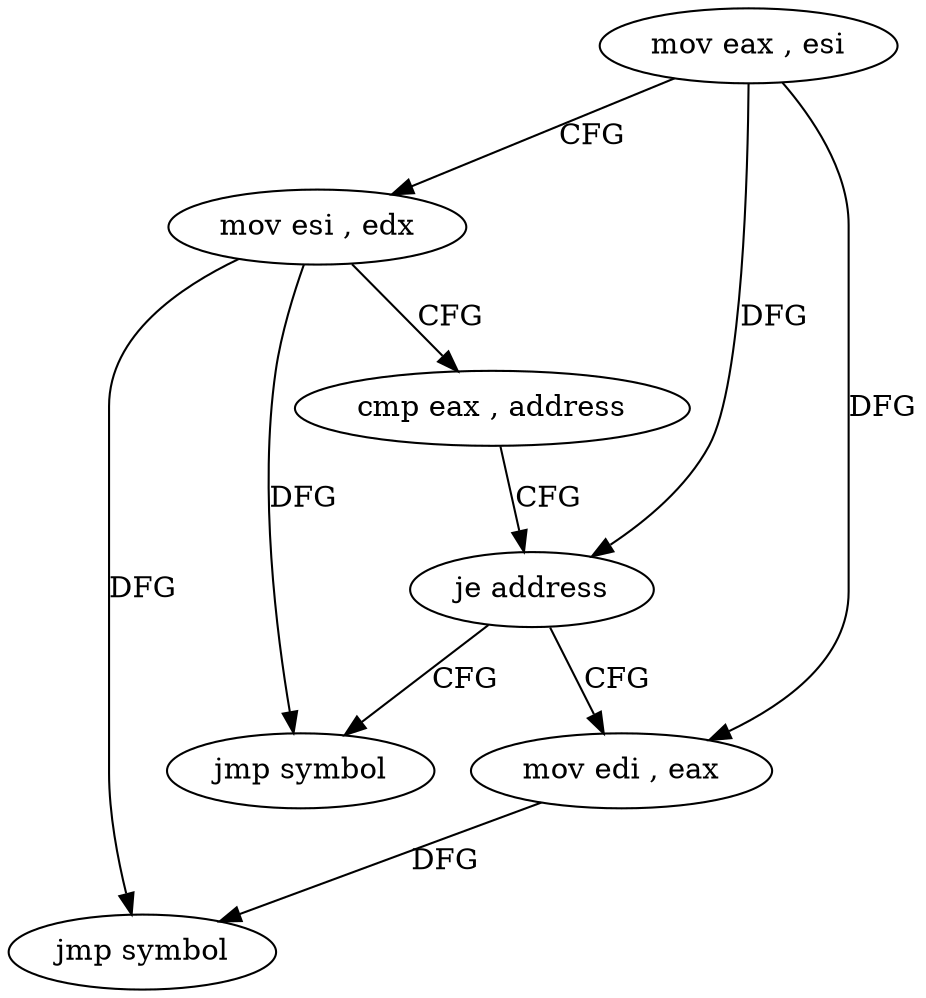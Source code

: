 digraph "func" {
"155920" [label = "mov eax , esi" ]
"155922" [label = "mov esi , edx" ]
"155924" [label = "cmp eax , address" ]
"155927" [label = "je address" ]
"155936" [label = "jmp symbol" ]
"155929" [label = "mov edi , eax" ]
"155931" [label = "jmp symbol" ]
"155920" -> "155922" [ label = "CFG" ]
"155920" -> "155927" [ label = "DFG" ]
"155920" -> "155929" [ label = "DFG" ]
"155922" -> "155924" [ label = "CFG" ]
"155922" -> "155936" [ label = "DFG" ]
"155922" -> "155931" [ label = "DFG" ]
"155924" -> "155927" [ label = "CFG" ]
"155927" -> "155936" [ label = "CFG" ]
"155927" -> "155929" [ label = "CFG" ]
"155929" -> "155931" [ label = "DFG" ]
}
